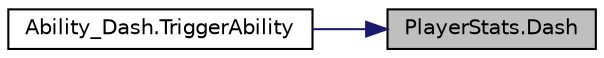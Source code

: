 digraph "PlayerStats.Dash"
{
 // INTERACTIVE_SVG=YES
 // LATEX_PDF_SIZE
  edge [fontname="Helvetica",fontsize="10",labelfontname="Helvetica",labelfontsize="10"];
  node [fontname="Helvetica",fontsize="10",shape=record];
  rankdir="RL";
  Node1 [label="PlayerStats.Dash",height=0.2,width=0.4,color="black", fillcolor="grey75", style="filled", fontcolor="black",tooltip=" "];
  Node1 -> Node2 [dir="back",color="midnightblue",fontsize="10",style="solid",fontname="Helvetica"];
  Node2 [label="Ability_Dash.TriggerAbility",height=0.2,width=0.4,color="black", fillcolor="white", style="filled",URL="$class_ability___dash.html#a4b8c736f5d9b2cab6cca814a98e234f6",tooltip=" "];
}
